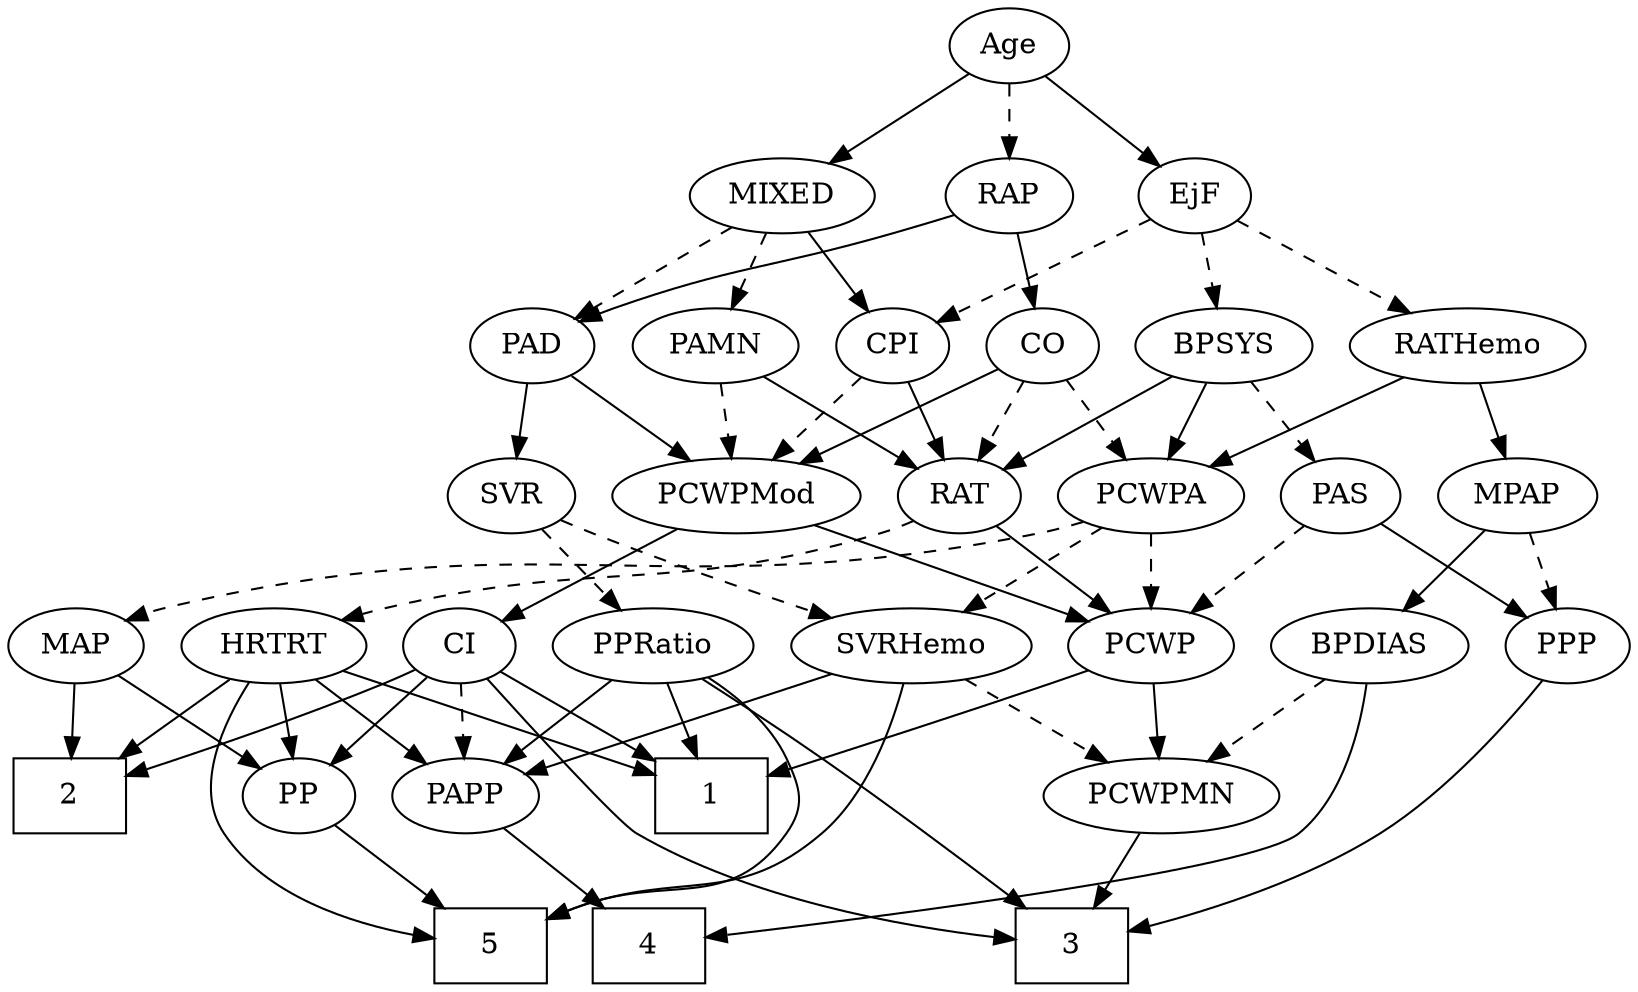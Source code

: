 strict digraph {
	graph [bb="0,0,746.25,468"];
	node [label="\N"];
	1	[height=0.5,
		pos="329,90",
		shape=box,
		width=0.75];
	2	[height=0.5,
		pos="99,90",
		shape=box,
		width=0.75];
	3	[height=0.5,
		pos="468,18",
		shape=box,
		width=0.75];
	4	[height=0.5,
		pos="632,18",
		shape=box,
		width=0.75];
	5	[height=0.5,
		pos="317,18",
		shape=box,
		width=0.75];
	Age	[height=0.5,
		pos="474,450",
		width=0.75];
	EjF	[height=0.5,
		pos="560,378",
		width=0.75];
	Age -> EjF	[pos="e,543.47,392.46 490.58,435.5 503.31,425.14 521.09,410.67 535.46,398.97",
		style=solid];
	RAP	[height=0.5,
		pos="474,378",
		width=0.77632];
	Age -> RAP	[pos="e,474,396.1 474,431.7 474,423.98 474,414.71 474,406.11",
		style=dashed];
	MIXED	[height=0.5,
		pos="371,378",
		width=1.1193];
	Age -> MIXED	[pos="e,392.1,393.34 455.59,436.49 440.27,426.08 418.18,411.07 400.42,398.99",
		style=solid];
	BPSYS	[height=0.5,
		pos="574,306",
		width=1.0471];
	EjF -> BPSYS	[pos="e,570.54,324.28 563.39,360.05 564.93,352.35 566.79,343.03 568.53,334.36",
		style=dashed];
	RATHemo	[height=0.5,
		pos="679,306",
		width=1.3721];
	EjF -> RATHemo	[pos="e,653.94,321.74 579.65,365.44 597.44,354.98 624.03,339.34 645.22,326.87",
		style=dashed];
	CPI	[height=0.5,
		pos="419,306",
		width=0.75];
	EjF -> CPI	[pos="e,440.25,317.55 538.89,366.52 515.11,354.72 476.27,335.43 449.27,322.03",
		style=dashed];
	PAD	[height=0.5,
		pos="255,306",
		width=0.79437];
	RAP -> PAD	[pos="e,277.28,317.61 449.58,369.15 440.33,366.22 429.7,362.9 420,360 363.79,343.19 348.14,344.03 293,324 290.9,323.24 288.76,322.41 286.61,\
321.55",
		style=solid];
	CO	[height=0.5,
		pos="491,306",
		width=0.75];
	RAP -> CO	[pos="e,486.8,324.28 478.12,360.05 480.01,352.26 482.3,342.82 484.42,334.08",
		style=solid];
	MIXED -> PAD	[pos="e,275.16,319.16 348.08,363.17 329.65,352.04 303.63,336.35 283.79,324.37",
		style=dashed];
	PAMN	[height=0.5,
		pos="338,306",
		width=1.011];
	MIXED -> PAMN	[pos="e,345.91,323.79 363.01,360.05 359.2,351.97 354.56,342.12 350.31,333.11",
		style=dashed];
	MIXED -> CPI	[pos="e,408.04,322.99 382.38,360.41 388.32,351.74 395.71,340.97 402.29,331.38",
		style=solid];
	MPAP	[height=0.5,
		pos="697,234",
		width=0.97491];
	BPDIAS	[height=0.5,
		pos="704,162",
		width=1.1735];
	MPAP -> BPDIAS	[pos="e,702.29,180.1 698.73,215.7 699.5,207.98 700.43,198.71 701.29,190.11",
		style=solid];
	PPP	[height=0.5,
		pos="617,162",
		width=0.75];
	MPAP -> PPP	[pos="e,632.85,176.87 680.03,218.15 668.6,208.15 653.35,194.8 640.71,183.75",
		style=dashed];
	PAS	[height=0.5,
		pos="617,234",
		width=0.75];
	BPSYS -> PAS	[pos="e,607.18,250.99 584.19,288.41 589.46,279.83 596,269.19 601.85,259.67",
		style=dashed];
	RAT	[height=0.5,
		pos="443,234",
		width=0.75827];
	BPSYS -> RAT	[pos="e,463.75,246.09 549.67,292 527.95,280.39 496.07,263.36 472.82,250.93",
		style=solid];
	PCWPA	[height=0.5,
		pos="530,234",
		width=1.1555];
	BPSYS -> PCWPA	[pos="e,540.35,251.47 563.57,288.41 558.26,279.95 551.68,269.49 545.76,260.08",
		style=solid];
	SVR	[height=0.5,
		pos="248,234",
		width=0.77632];
	PAD -> SVR	[pos="e,249.71,252.1 253.27,287.7 252.5,279.98 251.57,270.71 250.71,262.11",
		style=solid];
	PCWPMod	[height=0.5,
		pos="346,234",
		width=1.4443];
	PAD -> PCWPMod	[pos="e,325.65,250.65 272.55,291.5 285.24,281.74 302.67,268.33 317.37,257.02",
		style=solid];
	CO -> RAT	[pos="e,453.85,250.82 480.11,289.12 474.03,280.26 466.34,269.04 459.54,259.12",
		style=dashed];
	CO -> PCWPMod	[pos="e,375,249 469.6,294.67 447.2,283.85 411.53,266.64 384.26,253.47",
		style=solid];
	CO -> PCWPA	[pos="e,520.73,251.63 500.05,288.76 504.7,280.4 510.49,270.02 515.73,260.61",
		style=dashed];
	PAS -> PPP	[pos="e,617,180.1 617,215.7 617,207.98 617,198.71 617,190.11",
		style=solid];
	PCWP	[height=0.5,
		pos="537,162",
		width=0.97491];
	PAS -> PCWP	[pos="e,554.16,178.01 601.19,219.17 589.96,209.34 574.64,195.93 561.78,184.69",
		style=dashed];
	PAMN -> RAT	[pos="e,424.41,247.39 358.74,291.17 375.03,280.31 397.85,265.1 415.63,253.25",
		style=solid];
	PAMN -> PCWPMod	[pos="e,344.05,252.1 339.98,287.7 340.86,279.98 341.92,270.71 342.9,262.11",
		style=dashed];
	RATHemo -> MPAP	[pos="e,692.56,252.28 683.36,288.05 685.36,280.26 687.79,270.82 690.04,262.08",
		style=solid];
	RATHemo -> PCWPA	[pos="e,557.5,247.92 649.92,291.34 626.08,280.14 592.22,264.23 566.55,252.17",
		style=solid];
	CPI -> RAT	[pos="e,437.24,251.79 424.81,288.05 427.55,280.06 430.89,270.33 433.95,261.4",
		style=solid];
	CPI -> PCWPMod	[pos="e,362.79,251.1 404.23,290.83 394.48,281.49 381.48,269.02 370.24,258.24",
		style=dashed];
	RAT -> PCWP	[pos="e,517.78,177.31 460.68,219.83 474.41,209.61 493.7,195.24 509.45,183.51",
		style=solid];
	HRTRT	[height=0.5,
		pos="229,162",
		width=1.1013];
	RAT -> HRTRT	[pos="e,258.85,173.94 421.94,222.32 417.1,220.07 411.92,217.83 407,216 350.8,195.12 334.18,198.02 277,180 274.23,179.13 271.39,178.2 268.53,\
177.25",
		style=dashed];
	SVRHemo	[height=0.5,
		pos="434,162",
		width=1.3902];
	SVR -> SVRHemo	[pos="e,398.14,174.76 269.77,222.61 274.74,220.34 280.02,218.02 285,216 319.28,202.06 358.76,188.11 388.46,178.02",
		style=dashed];
	PPRatio	[height=0.5,
		pos="326,162",
		width=1.1013];
	SVR -> PPRatio	[pos="e,308.89,178.36 263.78,218.83 274.52,209.2 288.95,196.25 301.2,185.25",
		style=dashed];
	PCWPMod -> PCWP	[pos="e,509.58,173.71 381.13,220.59 410.96,209.98 454.88,194.23 493,180 495.35,179.12 497.77,178.21 500.2,177.29",
		style=solid];
	CI	[height=0.5,
		pos="144,162",
		width=0.75];
	PCWPMod -> CI	[pos="e,165.12,173.54 306.92,222.11 272.95,212.27 222.65,196.79 180,180 178.17,179.28 176.3,178.51 174.42,177.7",
		style=solid];
	PCWPA -> SVRHemo	[pos="e,455.33,178.55 509.64,218.15 496.3,208.43 478.63,195.54 463.73,184.68",
		style=dashed];
	MAP	[height=0.5,
		pos="68,162",
		width=0.84854];
	PCWPA -> MAP	[pos="e,90.85,174.12 499.56,221.62 492.87,219.46 485.76,217.43 479,216 316.95,181.59 268.54,220.87 108,180 105.5,179.36 102.96,178.6 100.43,\
177.74",
		style=dashed];
	PCWPA -> PCWP	[pos="e,535.29,180.1 531.73,215.7 532.5,207.98 533.43,198.71 534.29,190.11",
		style=dashed];
	PCWPMN	[height=0.5,
		pos="538,90",
		width=1.3902];
	PCWPMN -> 3	[pos="e,485.12,36.124 521.76,72.765 513.01,64.011 502.03,53.033 492.28,43.283",
		style=solid];
	SVRHemo -> 5	[pos="e,341.98,36.033 426.4,144.1 417.44,125.29 401.31,94.572 382,72 372.72,61.156 361.02,50.847 350.11,42.252",
		style=solid];
	SVRHemo -> PCWPMN	[pos="e,515.48,106.16 456.57,145.81 471.29,135.9 490.69,122.84 506.87,111.95",
		style=dashed];
	PAPP	[height=0.5,
		pos="252,90",
		width=0.88464];
	SVRHemo -> PAPP	[pos="e,277.1,101.56 400.26,148.68 371.62,138.13 329.48,122.42 293,108 290.9,107.17 288.75,106.31 286.58,105.44",
		style=solid];
	BPDIAS -> 4	[pos="e,640.76,36.268 695.46,144.15 683.08,119.73 660.02,74.265 645.37,45.375",
		style=solid];
	BPDIAS -> PCWPMN	[pos="e,569.12,104.12 675.09,148.81 648.35,137.53 608.34,120.66 578.44,108.05",
		style=dashed];
	MAP -> 2	[pos="e,91.274,108.45 75.347,144.41 78.87,136.45 83.18,126.72 87.151,117.76",
		style=solid];
	PP	[height=0.5,
		pos="27,90",
		width=0.75];
	MAP -> PP	[pos="e,36.458,107.15 58.491,144.76 53.471,136.19 47.204,125.49 41.585,115.9",
		style=solid];
	PP -> 5	[pos="e,289.75,22.534 47.597,78.258 52.55,75.961 57.888,73.714 63,72 137.96,46.871 229.53,31.286 279.7,23.97",
		style=solid];
	PPP -> 3	[pos="e,495.01,22.657 617.62,143.89 617.41,124.31 614.16,92.332 597,72 573.81,44.525 534.12,31.091 504.87,24.654",
		style=solid];
	PPRatio -> 1	[pos="e,328.27,108.1 326.74,143.7 327.07,135.98 327.47,126.71 327.84,118.11",
		style=solid];
	PPRatio -> 3	[pos="e,451.74,36.283 342.85,145.42 354.06,134.96 369.06,120.81 382,108 403.65,86.576 427.69,61.59 444.84,43.556",
		style=solid];
	PPRatio -> 5	[pos="e,338.71,36.213 341.68,145.38 350.38,135.56 360.37,122.11 365,108 369.99,92.798 370.76,86.929 365,72 360.9,61.358 353.56,51.528 \
345.83,43.298",
		style=solid];
	PPRatio -> PAPP	[pos="e,267.62,105.77 309.58,145.46 299.41,135.84 286.19,123.34 274.99,112.75",
		style=solid];
	PCWP -> 1	[pos="e,356.15,99.26 510.1,150.33 504.47,148.18 498.56,145.97 493,144 449.68,128.64 399.3,112.63 365.93,102.28",
		style=solid];
	PCWP -> PCWPMN	[pos="e,537.76,108.1 537.25,143.7 537.36,135.98 537.49,126.71 537.61,118.11",
		style=solid];
	CI -> 1	[pos="e,301.65,104.38 165.12,150.46 169.95,148.2 175.11,145.92 180,144 226.27,125.8 242.15,127.07 292.24,108.03",
		style=solid];
	CI -> 2	[pos="e,110.12,108.29 133.79,145.12 128.44,136.8 121.76,126.41 115.69,116.96",
		style=solid];
	CI -> 3	[pos="e,440.65,23.514 151.65,144.64 162.07,124.25 182.73,89.898 211,72 229.41,60.347 363.77,36.521 430.54,25.217",
		style=solid];
	CI -> PP	[pos="e,46.647,102.75 124.42,149.28 105.52,137.98 76.705,120.74 55.311,107.94",
		style=solid];
	CI -> PAPP	[pos="e,231.94,104 162.81,148.81 179.51,137.99 204.15,122.01 223.31,109.6",
		style=dashed];
	PAPP -> 4	[pos="e,604.95,22.852 275.94,77.956 281.46,75.727 287.36,73.585 293,72 321.7,63.93 512.88,36.062 594.82,24.302",
		style=solid];
	HRTRT -> 1	[pos="e,304.42,108.2 249.72,146.5 263.14,137.1 280.9,124.67 296.21,113.95",
		style=solid];
	HRTRT -> 2	[pos="e,126.36,105.73 204.24,147.67 184.78,137.19 157.37,122.43 135.4,110.6",
		style=solid];
	HRTRT -> 5	[pos="e,289.81,24.197 218.97,144.33 209.04,125.45 197.16,94.394 211,72 226.02,47.695 255.94,34.163 280.17,26.869",
		style=solid];
	HRTRT -> PP	[pos="e,48.101,101.58 198.74,150.31 192.55,148.18 186.08,145.99 180,144 128.29,127.08 113.73,127.67 63,108 61.163,107.29 59.289,106.52 \
57.409,105.73",
		style=solid];
	HRTRT -> PAPP	[pos="e,246.48,107.79 234.57,144.05 237.2,136.06 240.39,126.33 243.33,117.4",
		style=solid];
}
